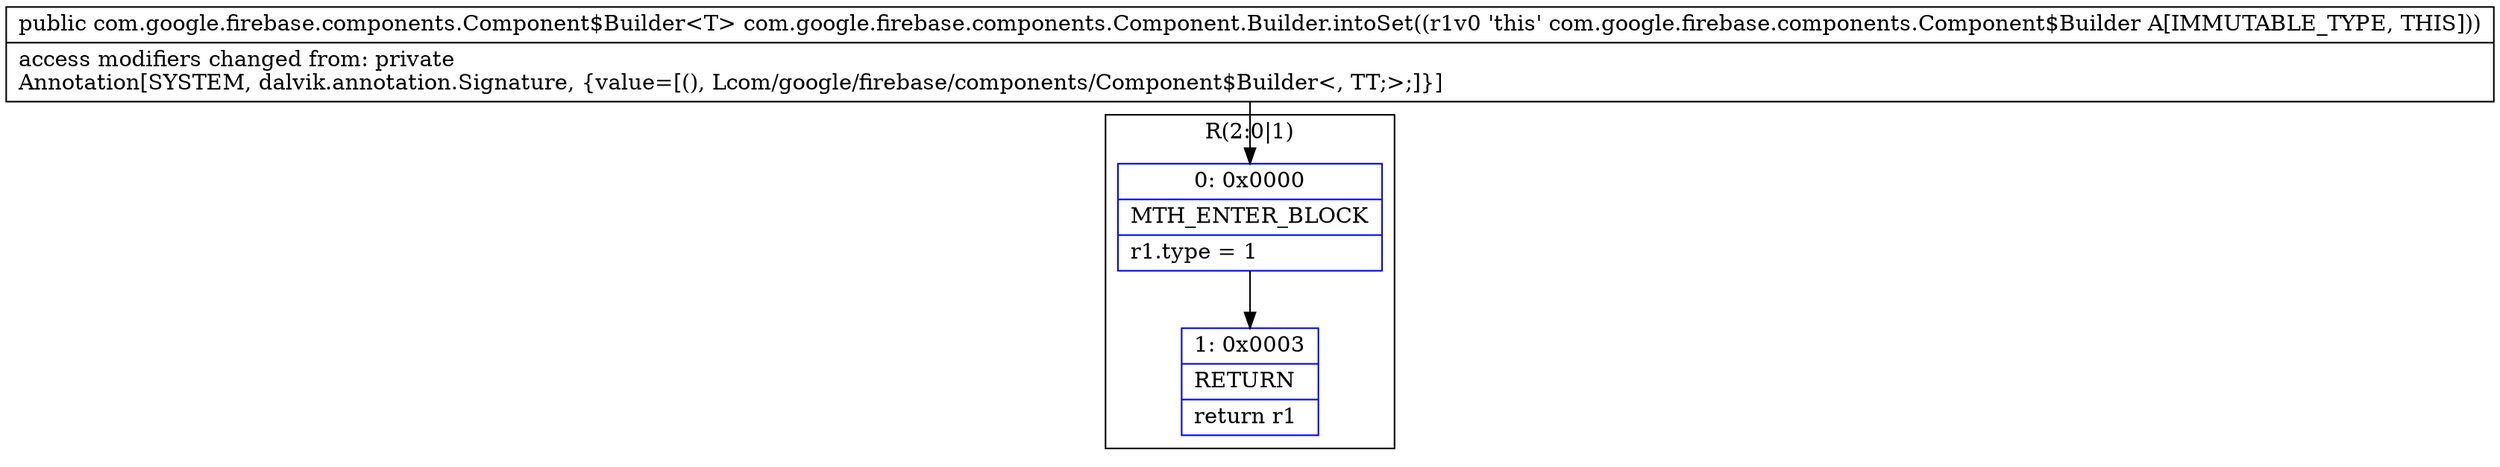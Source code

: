 digraph "CFG forcom.google.firebase.components.Component.Builder.intoSet()Lcom\/google\/firebase\/components\/Component$Builder;" {
subgraph cluster_Region_586885733 {
label = "R(2:0|1)";
node [shape=record,color=blue];
Node_0 [shape=record,label="{0\:\ 0x0000|MTH_ENTER_BLOCK\l|r1.type = 1\l}"];
Node_1 [shape=record,label="{1\:\ 0x0003|RETURN\l|return r1\l}"];
}
MethodNode[shape=record,label="{public com.google.firebase.components.Component$Builder\<T\> com.google.firebase.components.Component.Builder.intoSet((r1v0 'this' com.google.firebase.components.Component$Builder A[IMMUTABLE_TYPE, THIS]))  | access modifiers changed from: private\lAnnotation[SYSTEM, dalvik.annotation.Signature, \{value=[(), Lcom\/google\/firebase\/components\/Component$Builder\<, TT;\>;]\}]\l}"];
MethodNode -> Node_0;
Node_0 -> Node_1;
}

